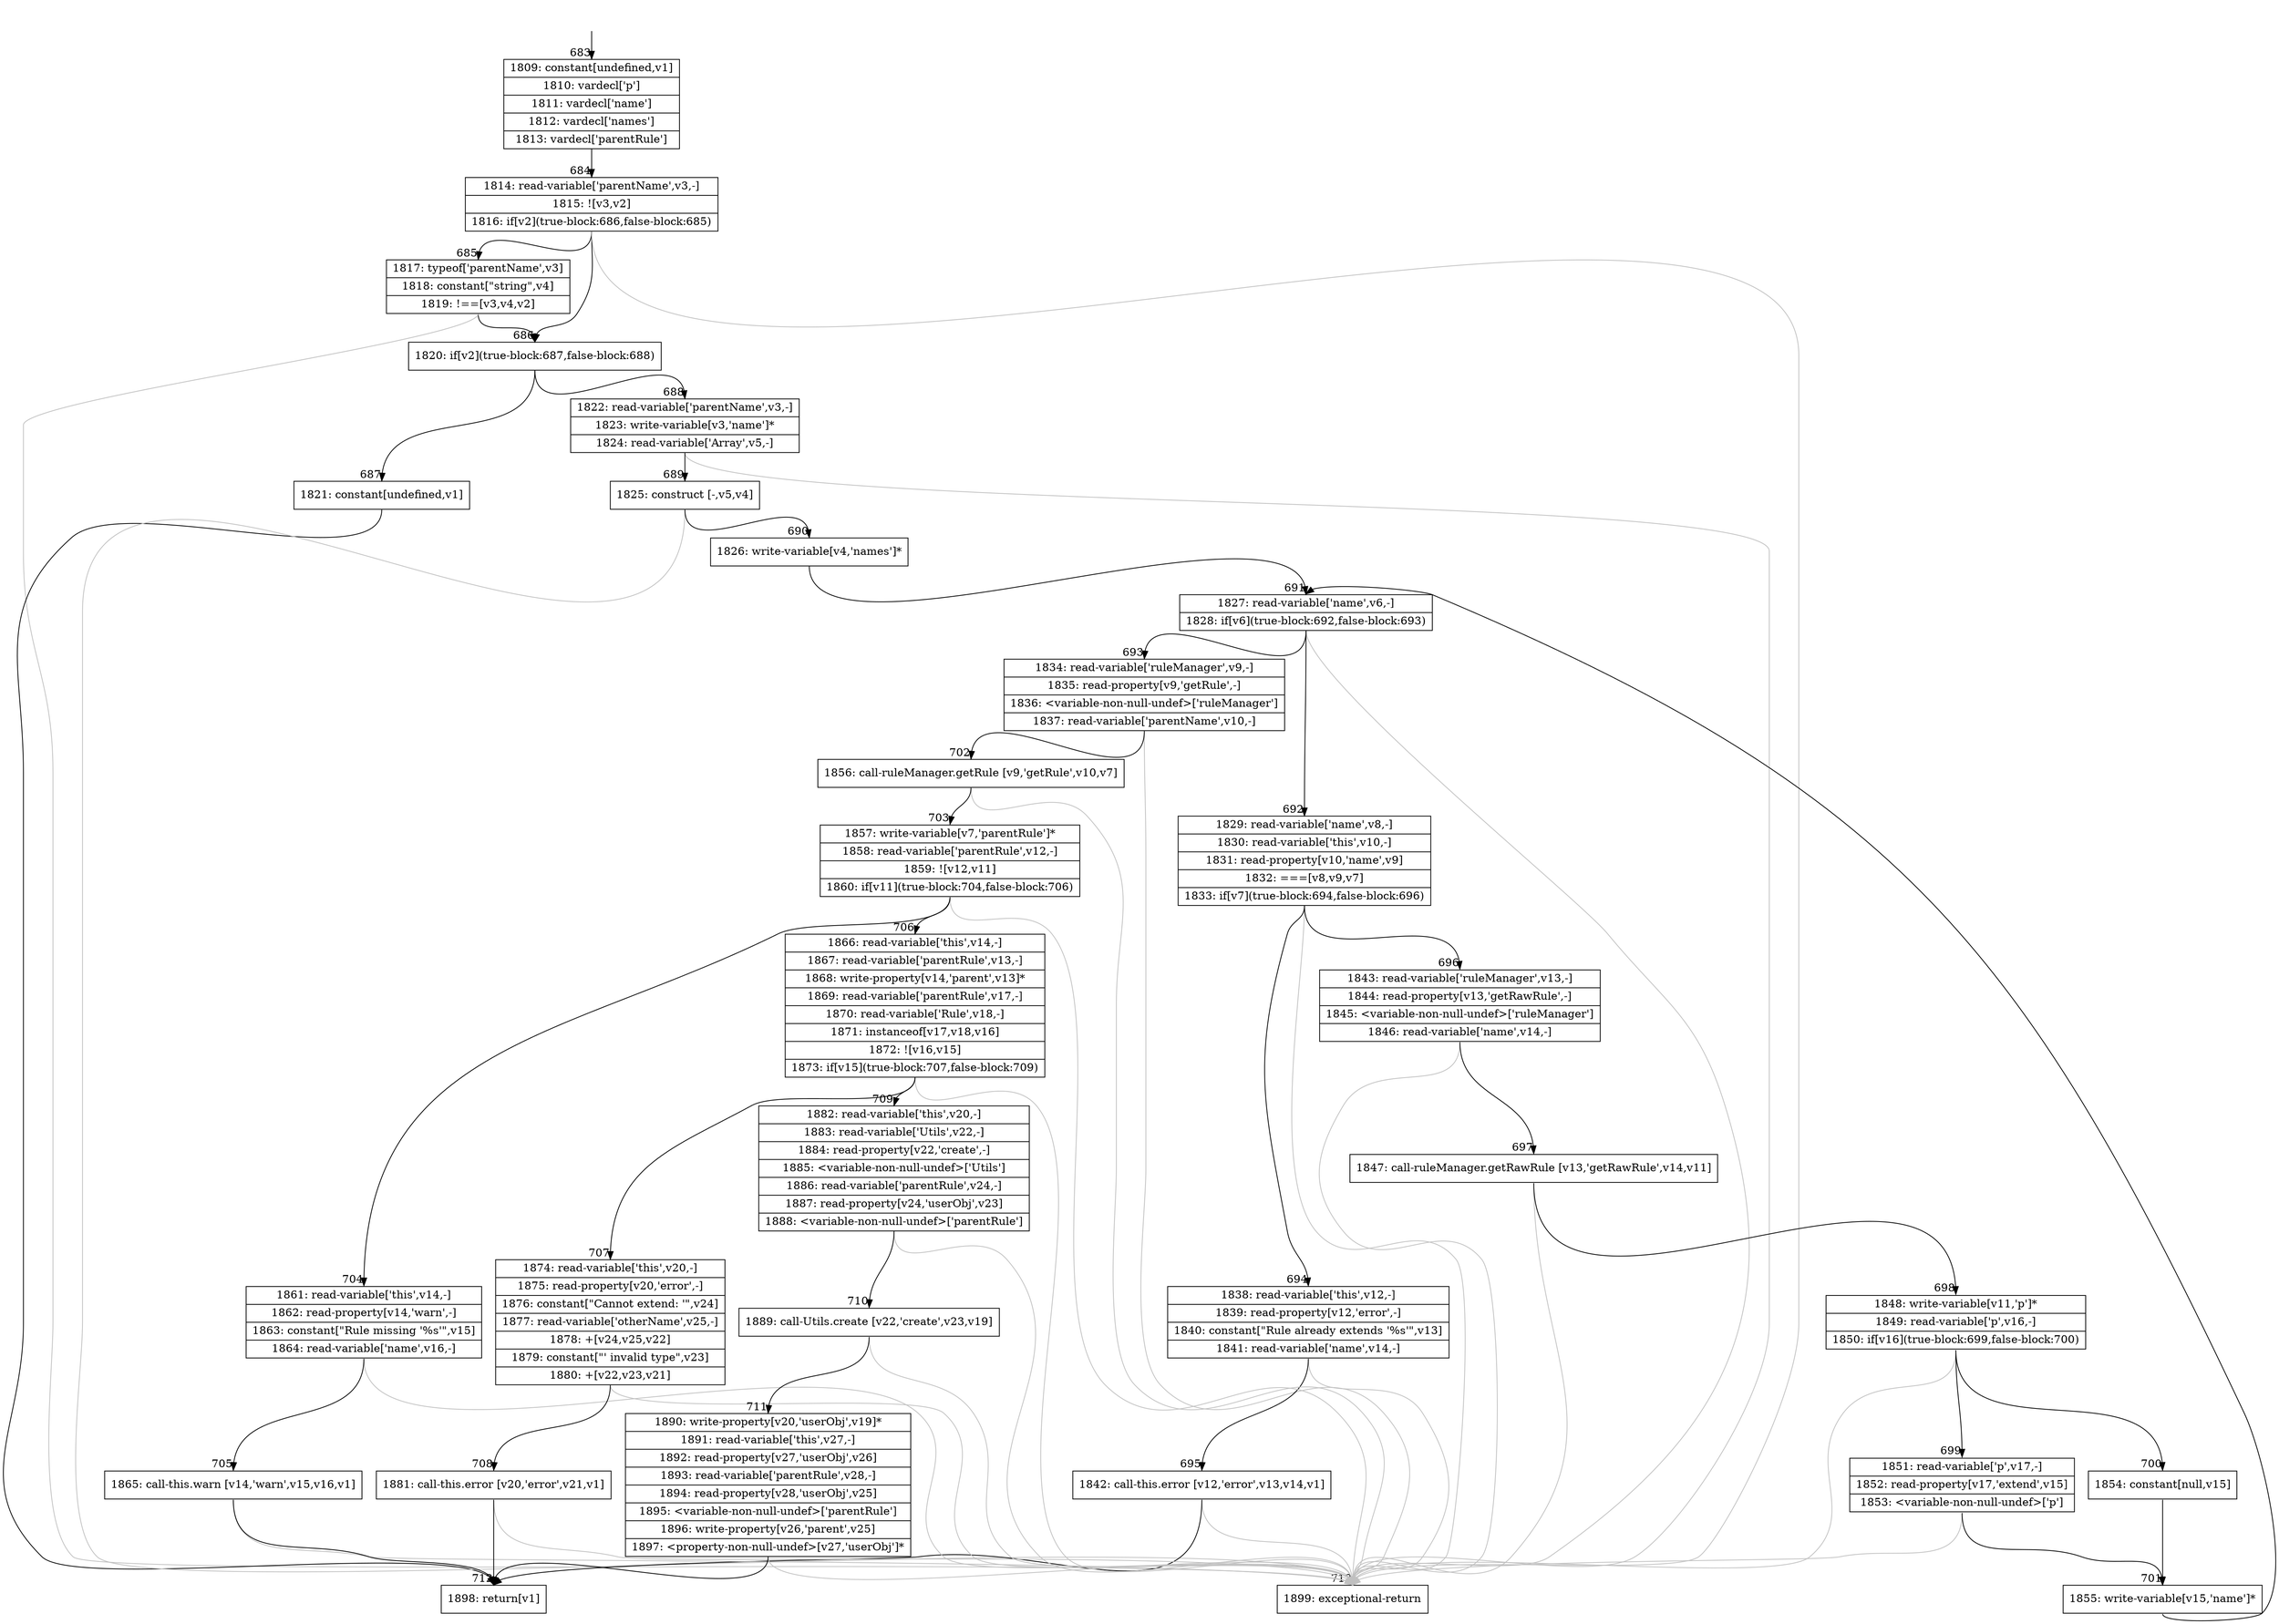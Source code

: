 digraph {
rankdir="TD"
BB_entry69[shape=none,label=""];
BB_entry69 -> BB683 [tailport=s, headport=n, headlabel="    683"]
BB683 [shape=record label="{1809: constant[undefined,v1]|1810: vardecl['p']|1811: vardecl['name']|1812: vardecl['names']|1813: vardecl['parentRule']}" ] 
BB683 -> BB684 [tailport=s, headport=n, headlabel="      684"]
BB684 [shape=record label="{1814: read-variable['parentName',v3,-]|1815: ![v3,v2]|1816: if[v2](true-block:686,false-block:685)}" ] 
BB684 -> BB686 [tailport=s, headport=n, headlabel="      686"]
BB684 -> BB685 [tailport=s, headport=n, headlabel="      685"]
BB684 -> BB713 [tailport=s, headport=n, color=gray, headlabel="      713"]
BB685 [shape=record label="{1817: typeof['parentName',v3]|1818: constant[\"string\",v4]|1819: !==[v3,v4,v2]}" ] 
BB685 -> BB686 [tailport=s, headport=n]
BB685 -> BB713 [tailport=s, headport=n, color=gray]
BB686 [shape=record label="{1820: if[v2](true-block:687,false-block:688)}" ] 
BB686 -> BB687 [tailport=s, headport=n, headlabel="      687"]
BB686 -> BB688 [tailport=s, headport=n, headlabel="      688"]
BB687 [shape=record label="{1821: constant[undefined,v1]}" ] 
BB687 -> BB712 [tailport=s, headport=n, headlabel="      712"]
BB688 [shape=record label="{1822: read-variable['parentName',v3,-]|1823: write-variable[v3,'name']*|1824: read-variable['Array',v5,-]}" ] 
BB688 -> BB689 [tailport=s, headport=n, headlabel="      689"]
BB688 -> BB713 [tailport=s, headport=n, color=gray]
BB689 [shape=record label="{1825: construct [-,v5,v4]}" ] 
BB689 -> BB690 [tailport=s, headport=n, headlabel="      690"]
BB689 -> BB713 [tailport=s, headport=n, color=gray]
BB690 [shape=record label="{1826: write-variable[v4,'names']*}" ] 
BB690 -> BB691 [tailport=s, headport=n, headlabel="      691"]
BB691 [shape=record label="{1827: read-variable['name',v6,-]|1828: if[v6](true-block:692,false-block:693)}" ] 
BB691 -> BB692 [tailport=s, headport=n, headlabel="      692"]
BB691 -> BB693 [tailport=s, headport=n, headlabel="      693"]
BB691 -> BB713 [tailport=s, headport=n, color=gray]
BB692 [shape=record label="{1829: read-variable['name',v8,-]|1830: read-variable['this',v10,-]|1831: read-property[v10,'name',v9]|1832: ===[v8,v9,v7]|1833: if[v7](true-block:694,false-block:696)}" ] 
BB692 -> BB694 [tailport=s, headport=n, headlabel="      694"]
BB692 -> BB696 [tailport=s, headport=n, headlabel="      696"]
BB692 -> BB713 [tailport=s, headport=n, color=gray]
BB693 [shape=record label="{1834: read-variable['ruleManager',v9,-]|1835: read-property[v9,'getRule',-]|1836: \<variable-non-null-undef\>['ruleManager']|1837: read-variable['parentName',v10,-]}" ] 
BB693 -> BB702 [tailport=s, headport=n, headlabel="      702"]
BB693 -> BB713 [tailport=s, headport=n, color=gray]
BB694 [shape=record label="{1838: read-variable['this',v12,-]|1839: read-property[v12,'error',-]|1840: constant[\"Rule already extends '%s'\",v13]|1841: read-variable['name',v14,-]}" ] 
BB694 -> BB695 [tailport=s, headport=n, headlabel="      695"]
BB694 -> BB713 [tailport=s, headport=n, color=gray]
BB695 [shape=record label="{1842: call-this.error [v12,'error',v13,v14,v1]}" ] 
BB695 -> BB712 [tailport=s, headport=n]
BB695 -> BB713 [tailport=s, headport=n, color=gray]
BB696 [shape=record label="{1843: read-variable['ruleManager',v13,-]|1844: read-property[v13,'getRawRule',-]|1845: \<variable-non-null-undef\>['ruleManager']|1846: read-variable['name',v14,-]}" ] 
BB696 -> BB697 [tailport=s, headport=n, headlabel="      697"]
BB696 -> BB713 [tailport=s, headport=n, color=gray]
BB697 [shape=record label="{1847: call-ruleManager.getRawRule [v13,'getRawRule',v14,v11]}" ] 
BB697 -> BB698 [tailport=s, headport=n, headlabel="      698"]
BB697 -> BB713 [tailport=s, headport=n, color=gray]
BB698 [shape=record label="{1848: write-variable[v11,'p']*|1849: read-variable['p',v16,-]|1850: if[v16](true-block:699,false-block:700)}" ] 
BB698 -> BB699 [tailport=s, headport=n, headlabel="      699"]
BB698 -> BB700 [tailport=s, headport=n, headlabel="      700"]
BB698 -> BB713 [tailport=s, headport=n, color=gray]
BB699 [shape=record label="{1851: read-variable['p',v17,-]|1852: read-property[v17,'extend',v15]|1853: \<variable-non-null-undef\>['p']}" ] 
BB699 -> BB701 [tailport=s, headport=n, headlabel="      701"]
BB699 -> BB713 [tailport=s, headport=n, color=gray]
BB700 [shape=record label="{1854: constant[null,v15]}" ] 
BB700 -> BB701 [tailport=s, headport=n]
BB701 [shape=record label="{1855: write-variable[v15,'name']*}" ] 
BB701 -> BB691 [tailport=s, headport=n]
BB702 [shape=record label="{1856: call-ruleManager.getRule [v9,'getRule',v10,v7]}" ] 
BB702 -> BB703 [tailport=s, headport=n, headlabel="      703"]
BB702 -> BB713 [tailport=s, headport=n, color=gray]
BB703 [shape=record label="{1857: write-variable[v7,'parentRule']*|1858: read-variable['parentRule',v12,-]|1859: ![v12,v11]|1860: if[v11](true-block:704,false-block:706)}" ] 
BB703 -> BB704 [tailport=s, headport=n, headlabel="      704"]
BB703 -> BB706 [tailport=s, headport=n, headlabel="      706"]
BB703 -> BB713 [tailport=s, headport=n, color=gray]
BB704 [shape=record label="{1861: read-variable['this',v14,-]|1862: read-property[v14,'warn',-]|1863: constant[\"Rule missing '%s'\",v15]|1864: read-variable['name',v16,-]}" ] 
BB704 -> BB705 [tailport=s, headport=n, headlabel="      705"]
BB704 -> BB713 [tailport=s, headport=n, color=gray]
BB705 [shape=record label="{1865: call-this.warn [v14,'warn',v15,v16,v1]}" ] 
BB705 -> BB712 [tailport=s, headport=n]
BB705 -> BB713 [tailport=s, headport=n, color=gray]
BB706 [shape=record label="{1866: read-variable['this',v14,-]|1867: read-variable['parentRule',v13,-]|1868: write-property[v14,'parent',v13]*|1869: read-variable['parentRule',v17,-]|1870: read-variable['Rule',v18,-]|1871: instanceof[v17,v18,v16]|1872: ![v16,v15]|1873: if[v15](true-block:707,false-block:709)}" ] 
BB706 -> BB707 [tailport=s, headport=n, headlabel="      707"]
BB706 -> BB709 [tailport=s, headport=n, headlabel="      709"]
BB706 -> BB713 [tailport=s, headport=n, color=gray]
BB707 [shape=record label="{1874: read-variable['this',v20,-]|1875: read-property[v20,'error',-]|1876: constant[\"Cannot extend: '\",v24]|1877: read-variable['otherName',v25,-]|1878: +[v24,v25,v22]|1879: constant[\"' invalid type\",v23]|1880: +[v22,v23,v21]}" ] 
BB707 -> BB708 [tailport=s, headport=n, headlabel="      708"]
BB707 -> BB713 [tailport=s, headport=n, color=gray]
BB708 [shape=record label="{1881: call-this.error [v20,'error',v21,v1]}" ] 
BB708 -> BB712 [tailport=s, headport=n]
BB708 -> BB713 [tailport=s, headport=n, color=gray]
BB709 [shape=record label="{1882: read-variable['this',v20,-]|1883: read-variable['Utils',v22,-]|1884: read-property[v22,'create',-]|1885: \<variable-non-null-undef\>['Utils']|1886: read-variable['parentRule',v24,-]|1887: read-property[v24,'userObj',v23]|1888: \<variable-non-null-undef\>['parentRule']}" ] 
BB709 -> BB710 [tailport=s, headport=n, headlabel="      710"]
BB709 -> BB713 [tailport=s, headport=n, color=gray]
BB710 [shape=record label="{1889: call-Utils.create [v22,'create',v23,v19]}" ] 
BB710 -> BB711 [tailport=s, headport=n, headlabel="      711"]
BB710 -> BB713 [tailport=s, headport=n, color=gray]
BB711 [shape=record label="{1890: write-property[v20,'userObj',v19]*|1891: read-variable['this',v27,-]|1892: read-property[v27,'userObj',v26]|1893: read-variable['parentRule',v28,-]|1894: read-property[v28,'userObj',v25]|1895: \<variable-non-null-undef\>['parentRule']|1896: write-property[v26,'parent',v25]|1897: \<property-non-null-undef\>[v27,'userObj']*}" ] 
BB711 -> BB712 [tailport=s, headport=n]
BB711 -> BB713 [tailport=s, headport=n, color=gray]
BB712 [shape=record label="{1898: return[v1]}" ] 
BB713 [shape=record label="{1899: exceptional-return}" ] 
//#$~ 599
}
